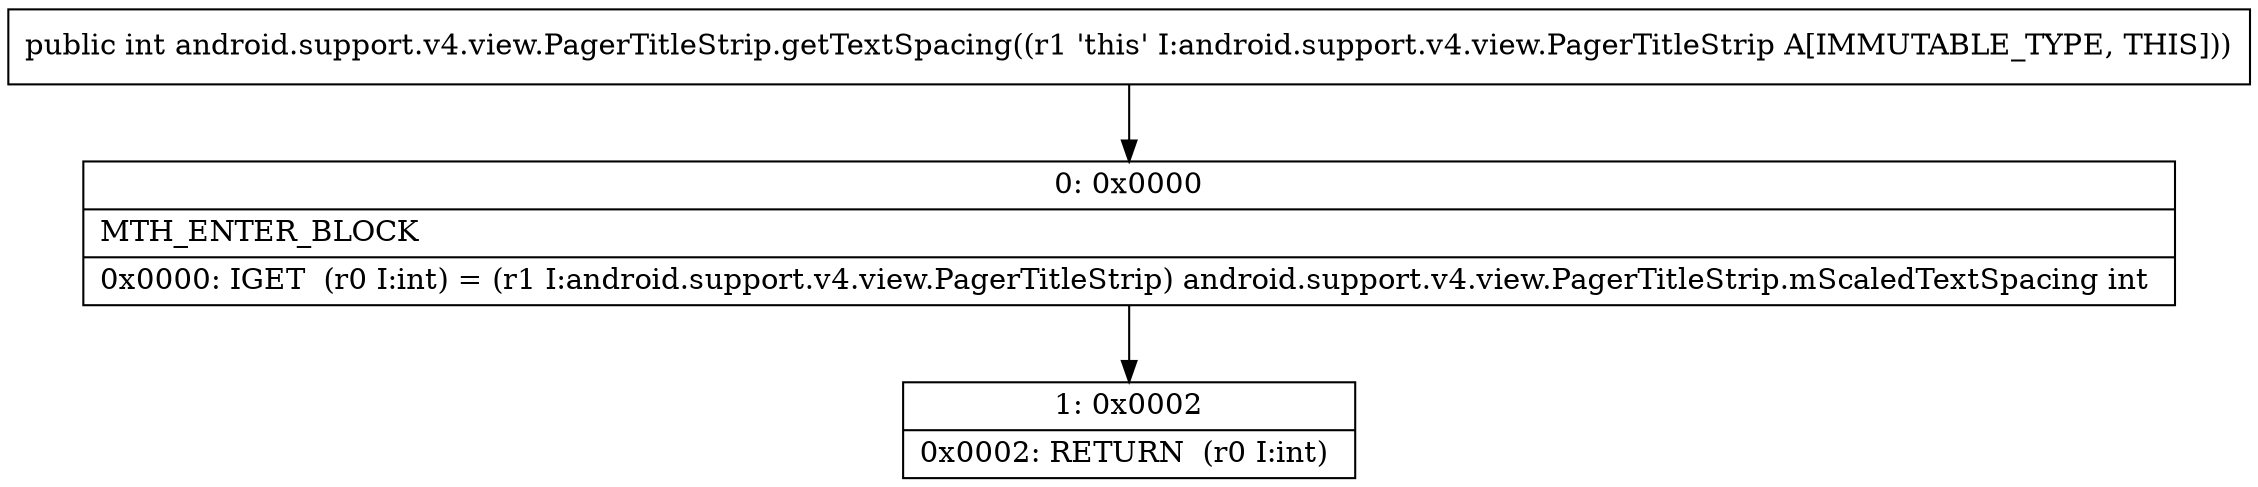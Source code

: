 digraph "CFG forandroid.support.v4.view.PagerTitleStrip.getTextSpacing()I" {
Node_0 [shape=record,label="{0\:\ 0x0000|MTH_ENTER_BLOCK\l|0x0000: IGET  (r0 I:int) = (r1 I:android.support.v4.view.PagerTitleStrip) android.support.v4.view.PagerTitleStrip.mScaledTextSpacing int \l}"];
Node_1 [shape=record,label="{1\:\ 0x0002|0x0002: RETURN  (r0 I:int) \l}"];
MethodNode[shape=record,label="{public int android.support.v4.view.PagerTitleStrip.getTextSpacing((r1 'this' I:android.support.v4.view.PagerTitleStrip A[IMMUTABLE_TYPE, THIS])) }"];
MethodNode -> Node_0;
Node_0 -> Node_1;
}

